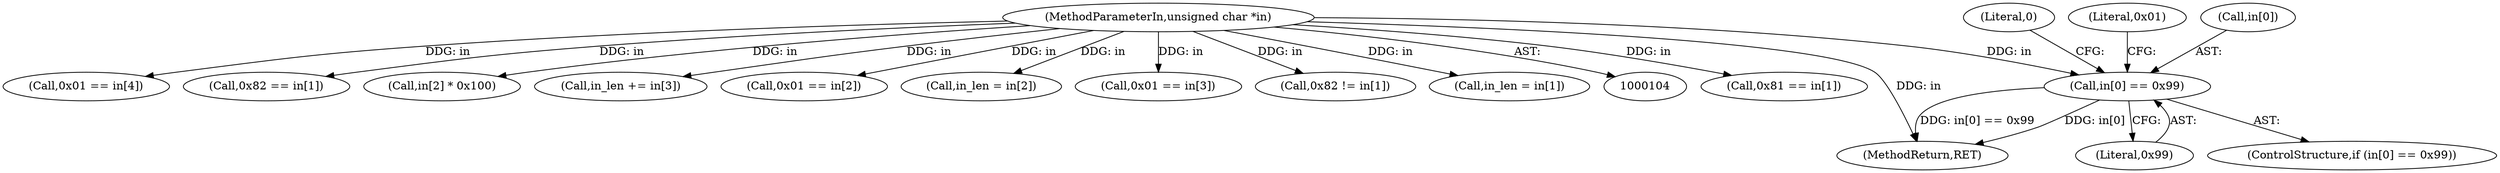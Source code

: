 digraph "0_OpenSC_8fe377e93b4b56060e5bbfb6f3142ceaeca744fa_7@array" {
"1000137" [label="(Call,in[0] == 0x99)"];
"1000106" [label="(MethodParameterIn,unsigned char *in)"];
"1000173" [label="(Call,0x81 == in[1])"];
"1000143" [label="(Literal,0)"];
"1000293" [label="(MethodReturn,RET)"];
"1000190" [label="(Call,0x01 == in[4])"];
"1000195" [label="(Call,0x82 == in[1])"];
"1000203" [label="(Call,in[2] * 0x100)"];
"1000208" [label="(Call,in_len += in[3])"];
"1000137" [label="(Call,in[0] == 0x99)"];
"1000147" [label="(Literal,0x01)"];
"1000106" [label="(MethodParameterIn,unsigned char *in)"];
"1000146" [label="(Call,0x01 == in[2])"];
"1000179" [label="(Call,in_len = in[2])"];
"1000168" [label="(Call,0x01 == in[3])"];
"1000141" [label="(Literal,0x99)"];
"1000151" [label="(Call,0x82 != in[1])"];
"1000138" [label="(Call,in[0])"];
"1000157" [label="(Call,in_len = in[1])"];
"1000136" [label="(ControlStructure,if (in[0] == 0x99))"];
"1000137" -> "1000136"  [label="AST: "];
"1000137" -> "1000141"  [label="CFG: "];
"1000138" -> "1000137"  [label="AST: "];
"1000141" -> "1000137"  [label="AST: "];
"1000143" -> "1000137"  [label="CFG: "];
"1000147" -> "1000137"  [label="CFG: "];
"1000137" -> "1000293"  [label="DDG: in[0]"];
"1000137" -> "1000293"  [label="DDG: in[0] == 0x99"];
"1000106" -> "1000137"  [label="DDG: in"];
"1000106" -> "1000104"  [label="AST: "];
"1000106" -> "1000293"  [label="DDG: in"];
"1000106" -> "1000146"  [label="DDG: in"];
"1000106" -> "1000151"  [label="DDG: in"];
"1000106" -> "1000157"  [label="DDG: in"];
"1000106" -> "1000168"  [label="DDG: in"];
"1000106" -> "1000173"  [label="DDG: in"];
"1000106" -> "1000179"  [label="DDG: in"];
"1000106" -> "1000190"  [label="DDG: in"];
"1000106" -> "1000195"  [label="DDG: in"];
"1000106" -> "1000203"  [label="DDG: in"];
"1000106" -> "1000208"  [label="DDG: in"];
}
